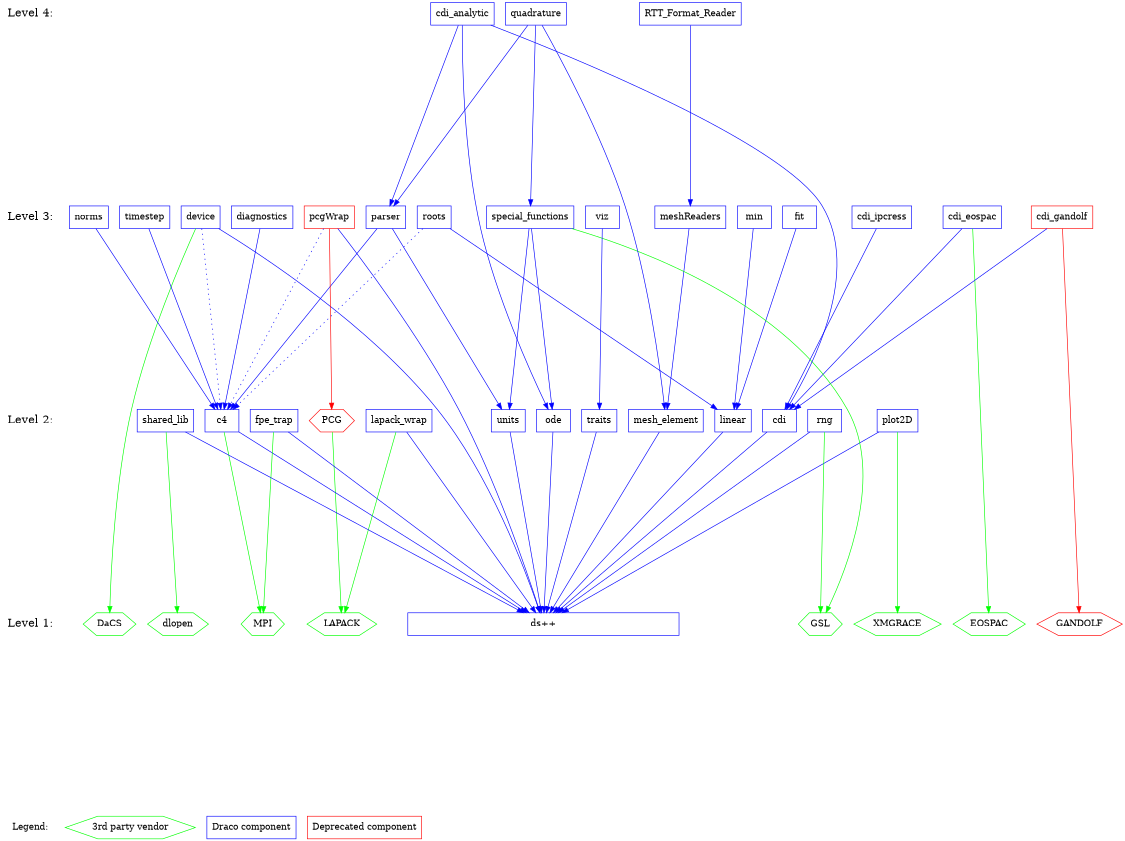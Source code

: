 digraph draco_level {
    /* graph attributes */
    center=1;
    size="7.5,10";
    ranksep=4;
    
    /* levels */
    legend [shape=plaintext, label="Legend:", fontsize=14];
    level1 [shape=plaintext, label="Level 1:", fontsize=18];
    level2 [shape=plaintext, label="Level 2:", fontsize=18];
    level3 [shape=plaintext, label="Level 3:", fontsize=18];
    level4 [shape=plaintext, label="Level 4:", fontsize=18];
/*     level5 [shape=plaintext, label="Level 5:", fontsize=18]; */
/*    level6 [shape=plaintext, label="Level 6:", fontsize=18]; */
    
    /* level6 -> level5 -> */
    level4 -> level3 -> level2 -> level1 -> legend [style=invis];
    
    /* packages */

    /* legend */
    leg_vendor [shape=box, label="3rd party vendor", color=green, shape=hexagon];
    leg_draco  [shape=box, label="Draco component",  color=blue,  shape=box ];
    leg_depre  [shape=box, label="Deprecated component", color=red,  shape=box ];

    /* level 1 */
    vdlopen    [shape=hexagon, color=green, label="dlopen"];
    veospac    [shape=hexagon, color=green, label="EOSPAC"];
    vgandolf   [shape=hexagon, color=red  , label="GANDOLF"];
    vgrace     [shape=hexagon, color=green, label="XMGRACE"];
    vlapack    [shape=hexagon, color=green, label="LAPACK"];
    vmpi       [shape=hexagon, color=green, label="MPI"];
    vdacs      [shape=hexagon, color=green, label="DaCS"];
        
    dsxx [shape=box, color=blue, label="ds++", width=6];
    
    /* level 2 */
    vgsl       [shape=hexagon, color=green, label="GSL"];
    vpcg       [shape=hexagon, color=red, label="PCG"];

    c4         [shape=box, color=blue, label="c4"];
    cdi        [shape=box, color=blue, label="cdi"];
    fpetrap    [shape=box, color=blue, label="fpe_trap"];
    lapack     [shape=box, color=blue, label="lapack_wrap"];
    linear     [shape=box, color=blue, label="linear"];
    meshelement [shape=box, color=blue, label="mesh_element"];
    ode        [shape=box, color=blue, label="ode"];
    plot       [shape=box, color=blue, label="plot2D"];
    rng        [shape=box, color=blue, label="rng"];
    shlib      [shape=box, color=blue, label="shared_lib"];
    traits     [shape=box, color=blue, label="traits"];
    units      [shape=box, color=blue, label="units"];
        
    /* level 3 */
    device    [shape=box, color=blue, label="device"];
    cdieos    [shape=box, color=blue, label="cdi_eospac"];
    cdigan    [shape=box, color=red, label="cdi_gandolf"];
    cdiip     [shape=box, color=blue, label="cdi_ipcress"];
    diagnostics [shape=box, color=blue, label="diagnostics"];
    fit       [shape=box, color=blue, label="fit"];
    meshread  [shape=box, color=blue, label="meshReaders"];
    min       [shape=box, color=blue, label="min"];
    norms     [shape=box, color=blue, label="norms"];
    parser    [shape=box, color=blue, label="parser"];
    pcg       [shape=box, color=red, label="pcgWrap"];
    roots     [shape=box, color=blue, label="roots"];
    sf        [shape=box, color=blue, label="special_functions"];
    timestep  [shape=box, color=blue, label="timestep"];
    viz       [shape=box, color=blue, label="viz"];
    
    /* level 4 */
    cdianal   [shape=box, color=blue, label="cdi_analytic"];
    quad      [shape=box, color=blue, label="quadrature"];
    rttread   [shape=box, color=blue, label="RTT_Format_Reader"];
    
    /* dependencies */
    {rank=same; legend leg_vendor leg_draco leg_depre};
    {rank=same; level1 dsxx vlapack vmpi veospac vgandolf vgrace vdlopen vgsl vdacs};
    {rank=same; level2 shlib plot lapack traits c4 fpetrap units cdi vpcg ode linear};
    {rank=same; level3 viz timestep cdieos cdigan pcg meshread parser sf};
    {rank=same; level4 rttread quad};
    
    /* draco packages */

    /* NOTE:  hidden dependencies are in comments at the end of each line.
     * For example if a package depends on c4 it implicitly depends on dsxx
     * as well.  The dependency on dsxx is not shown explicitly on the
     * graph. 
    
    /* level 2 */
    c4          -> {dsxx}        [color=blue];
    c4          -> {vmpi}        [color=green];
    cdi         -> {dsxx}        [color=blue];
    fpetrap     -> {dsxx}        [color=blue];
    fpetrap     -> {vmpi}        [color=green];
    lapack      -> {dsxx}        [color=blue];
    lapack      -> {vlapack}     [color=green];
    linear      -> {dsxx}        [color=blue];
    meshelement -> {dsxx}        [color=blue];
    ode         -> {dsxx}        [color=blue];
    plot        -> {dsxx}        [color=blue];
    plot        -> {vgrace}      [color=green];
    rng         -> {dsxx}        [color=blue];
    rng         -> {vgsl}        [color=green];
    shlib       -> {dsxx}        [color=blue];
    shlib       -> {vdlopen}     [color=green];
    traits      -> {dsxx}        [color=blue];
    units       -> {dsxx}        [color=blue];
    vpcg        -> {vlapack}     [color=green];
    
    /* level 3 */
    device      -> {dsxx}        [color=blue];
    device      -> {c4}          [color=blue, style=dotted];
    device      -> {vdacs}       [color=green];
    cdieos      -> {cdi}         [color=blue];
    cdieos      -> {veospac}     [color=green]; 
    cdigan      -> {cdi}         [color=blue]; 
    cdigan      -> {vgandolf}    [color=red];
    cdiip       -> {cdi}         [color=blue];
    diagnostics -> {c4}          [color=blue];
    fit         -> {linear}      [color=blue];
    meshread    -> {meshelement} [color=blue];
    min         -> {linear}      [color=blue];
    norms       -> {c4}          [color=blue];
    parser      -> {c4 units}    [color=blue];
    pcg         -> {c4}          [color=blue style=dotted];
    pcg         -> {dsxx}        [color=blue];
    pcg         -> {vpcg}        [color=red];
    roots       -> {linear}      [color=blue];
    roots       -> {c4}          [color=blue, style=dotted];
    sf          -> {units ode}   [color=blue];
    sf          -> {vgsl}        [color=green];
    timestep    -> {c4}          [color=blue];
    viz         -> {traits}      [color=blue];

    /* level 4 */
    cdianal     -> {parser cdi ode}        [color=blue];
    quad        -> {sf meshelement parser} [color=blue];
    rttread     -> {meshread}              [color=blue];

}
